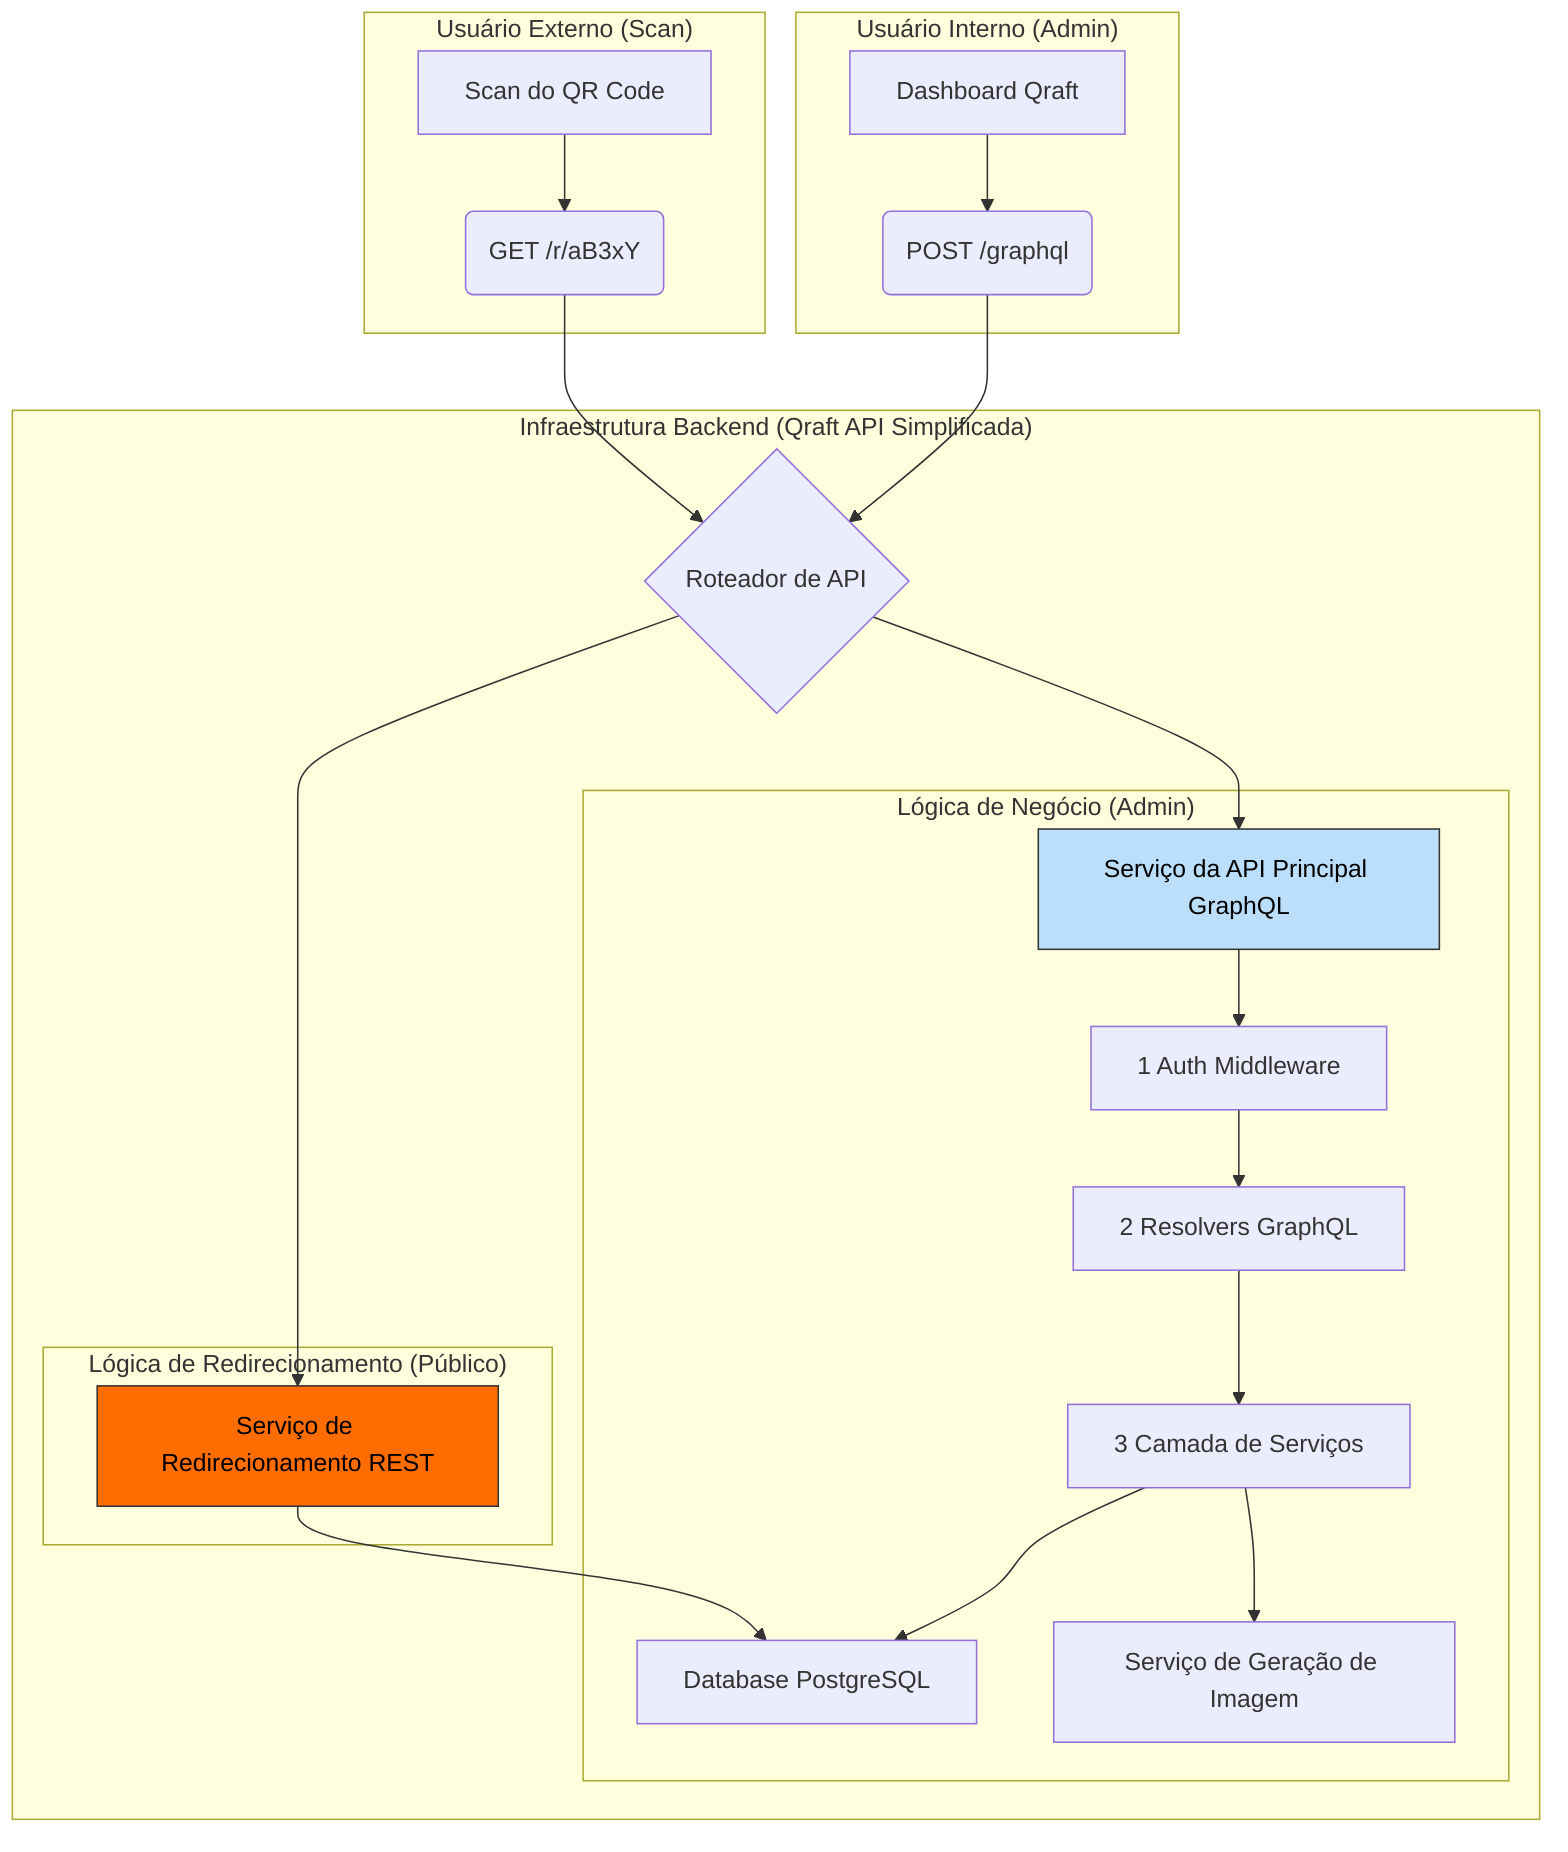 flowchart TD
 subgraph subGraph0["Usuário Externo (Scan)"]
        B("GET /r/aB3xY")
        A["Scan do QR Code"]
  end
 subgraph subGraph1["Usuário Interno (Admin)"]
        D("POST /graphql")
        C["Dashboard Qraft"]
  end
 subgraph subGraph2["Lógica de Negócio (Admin)"]
        H["1 Auth Middleware"]
        G["Serviço da API Principal GraphQL"]
        I["2 Resolvers GraphQL"]
        J["3 Camada de Serviços"]
        K["Database PostgreSQL"]
        L["Serviço de Geração de Imagem"]
  end
 subgraph subGraph3["Lógica de Redirecionamento (Público)"]
        F["Serviço de Redirecionamento REST"]
  end
 subgraph subGraph4["Infraestrutura Backend (Qraft API Simplificada)"]
        E{"Roteador de API"}
        subGraph2
        subGraph3
  end
    A --> B
    C --> D
    B --> E
    D --> E
    E --> F & G
    G --> H
    H --> I
    I --> J
    J --> K & L
    F --> K

    style G fill:#BBDEFB,stroke:#333,color:#000000
    style F fill:#FF6D00,stroke:#333,color:#000000